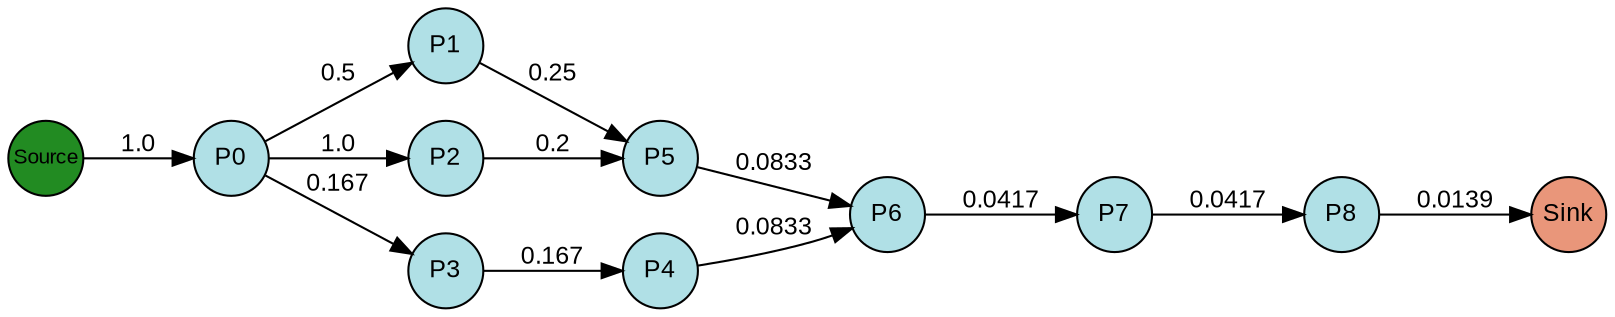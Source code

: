 digraph {
  splines=true;
node [margin=0 fontname=arial fontcolor=black fontsize=12 shape=circle width=0.5 fixedsize=true style=filled fillcolor=powderblue]
  1 [label="P0"]
  2 [label="P1"]
  3 [label="P2"]
  4 [label="P3"]
  5 [label="P4"]
  6 [label="P5"]
  7 [label="P6"]
  8 [label="P7"]
  9 [label="P8"]
  node [margin=0 fontname=arial fontcolor=black fontsize=10 shape=circle width=0.5 fixedsize=true style=filled fillcolor=forestgreen]
  10 [label="Source"]
  node [margin=0 fontname=arial fontcolor=black fontsize=12 shape=circle width=0.5 fixedsize=true style=filled fillcolor=darksalmon]
  11 [label="Sink"]
rankdir=LR
edge [margin=0 fontname=arial fontcolor=black fontsize=12]
   1 -> 2 [label="0.5"]
   1 -> 3 [label="1.0"]
   1 -> 4 [label="0.167"]
   4 -> 5 [label="0.167"]
   2 -> 6 [label="0.25"]
   3 -> 6 [label="0.2"]
   5 -> 7 [label="0.0833"]
   6 -> 7 [label="0.0833"]
   7 -> 8 [label="0.0417"]
   8 -> 9 [label="0.0417"]
   10 -> 1 [label="1.0"]
   9 -> 11 [label="0.0139"]

  {rank=same 10}
	{rank=same  1 }
	{rank=same  2, 3, 4 }
	{rank=same  5, 6 }
	{rank=same  7 }
	{rank=same  8 }
	{rank=same  9 }
  {rank=same 11}
}
